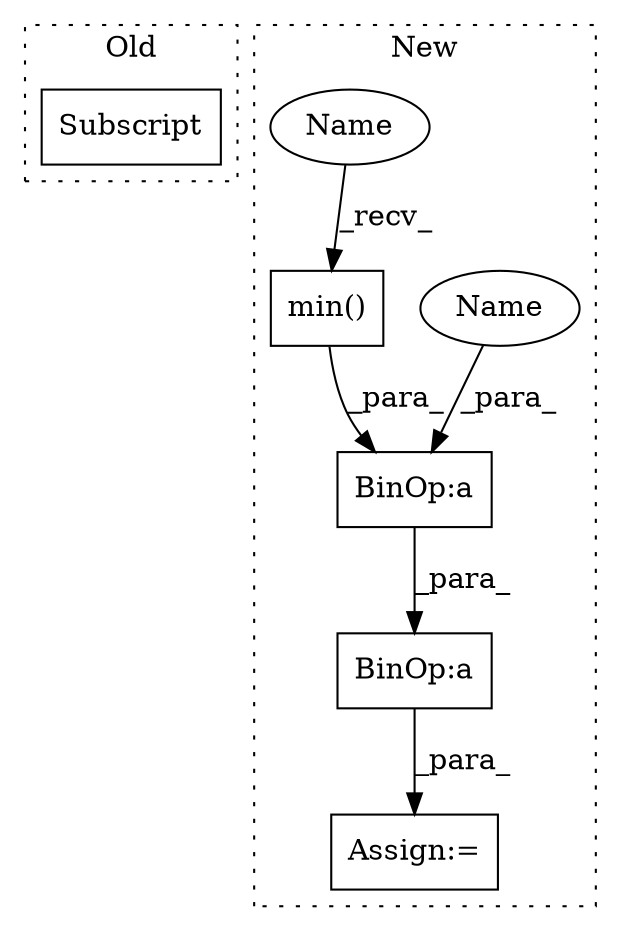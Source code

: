 digraph G {
subgraph cluster0 {
1 [label="Subscript" a="63" s="3910,0" l="12,0" shape="box"];
label = "Old";
style="dotted";
}
subgraph cluster1 {
2 [label="min()" a="75" s="4087" l="16" shape="box"];
3 [label="Assign:=" a="68" s="4070" l="3" shape="box"];
4 [label="BinOp:a" a="82" s="4084" l="3" shape="box"];
5 [label="BinOp:a" a="82" s="4104" l="3" shape="box"];
6 [label="Name" a="87" s="4074" l="10" shape="ellipse"];
7 [label="Name" a="87" s="4087" l="10" shape="ellipse"];
label = "New";
style="dotted";
}
2 -> 4 [label="_para_"];
4 -> 5 [label="_para_"];
5 -> 3 [label="_para_"];
6 -> 4 [label="_para_"];
7 -> 2 [label="_recv_"];
}